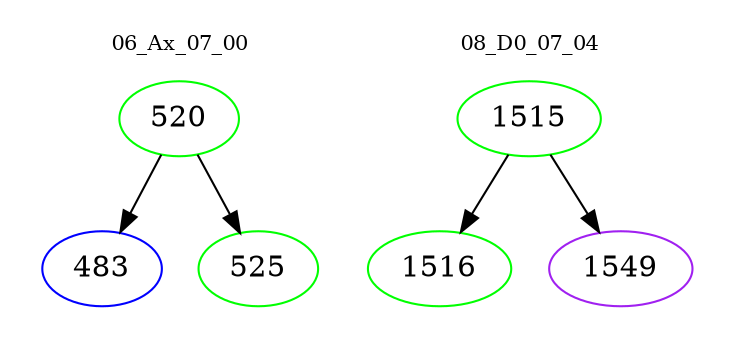digraph{
subgraph cluster_0 {
color = white
label = "06_Ax_07_00";
fontsize=10;
T0_520 [label="520", color="green"]
T0_520 -> T0_483 [color="black"]
T0_483 [label="483", color="blue"]
T0_520 -> T0_525 [color="black"]
T0_525 [label="525", color="green"]
}
subgraph cluster_1 {
color = white
label = "08_D0_07_04";
fontsize=10;
T1_1515 [label="1515", color="green"]
T1_1515 -> T1_1516 [color="black"]
T1_1516 [label="1516", color="green"]
T1_1515 -> T1_1549 [color="black"]
T1_1549 [label="1549", color="purple"]
}
}
